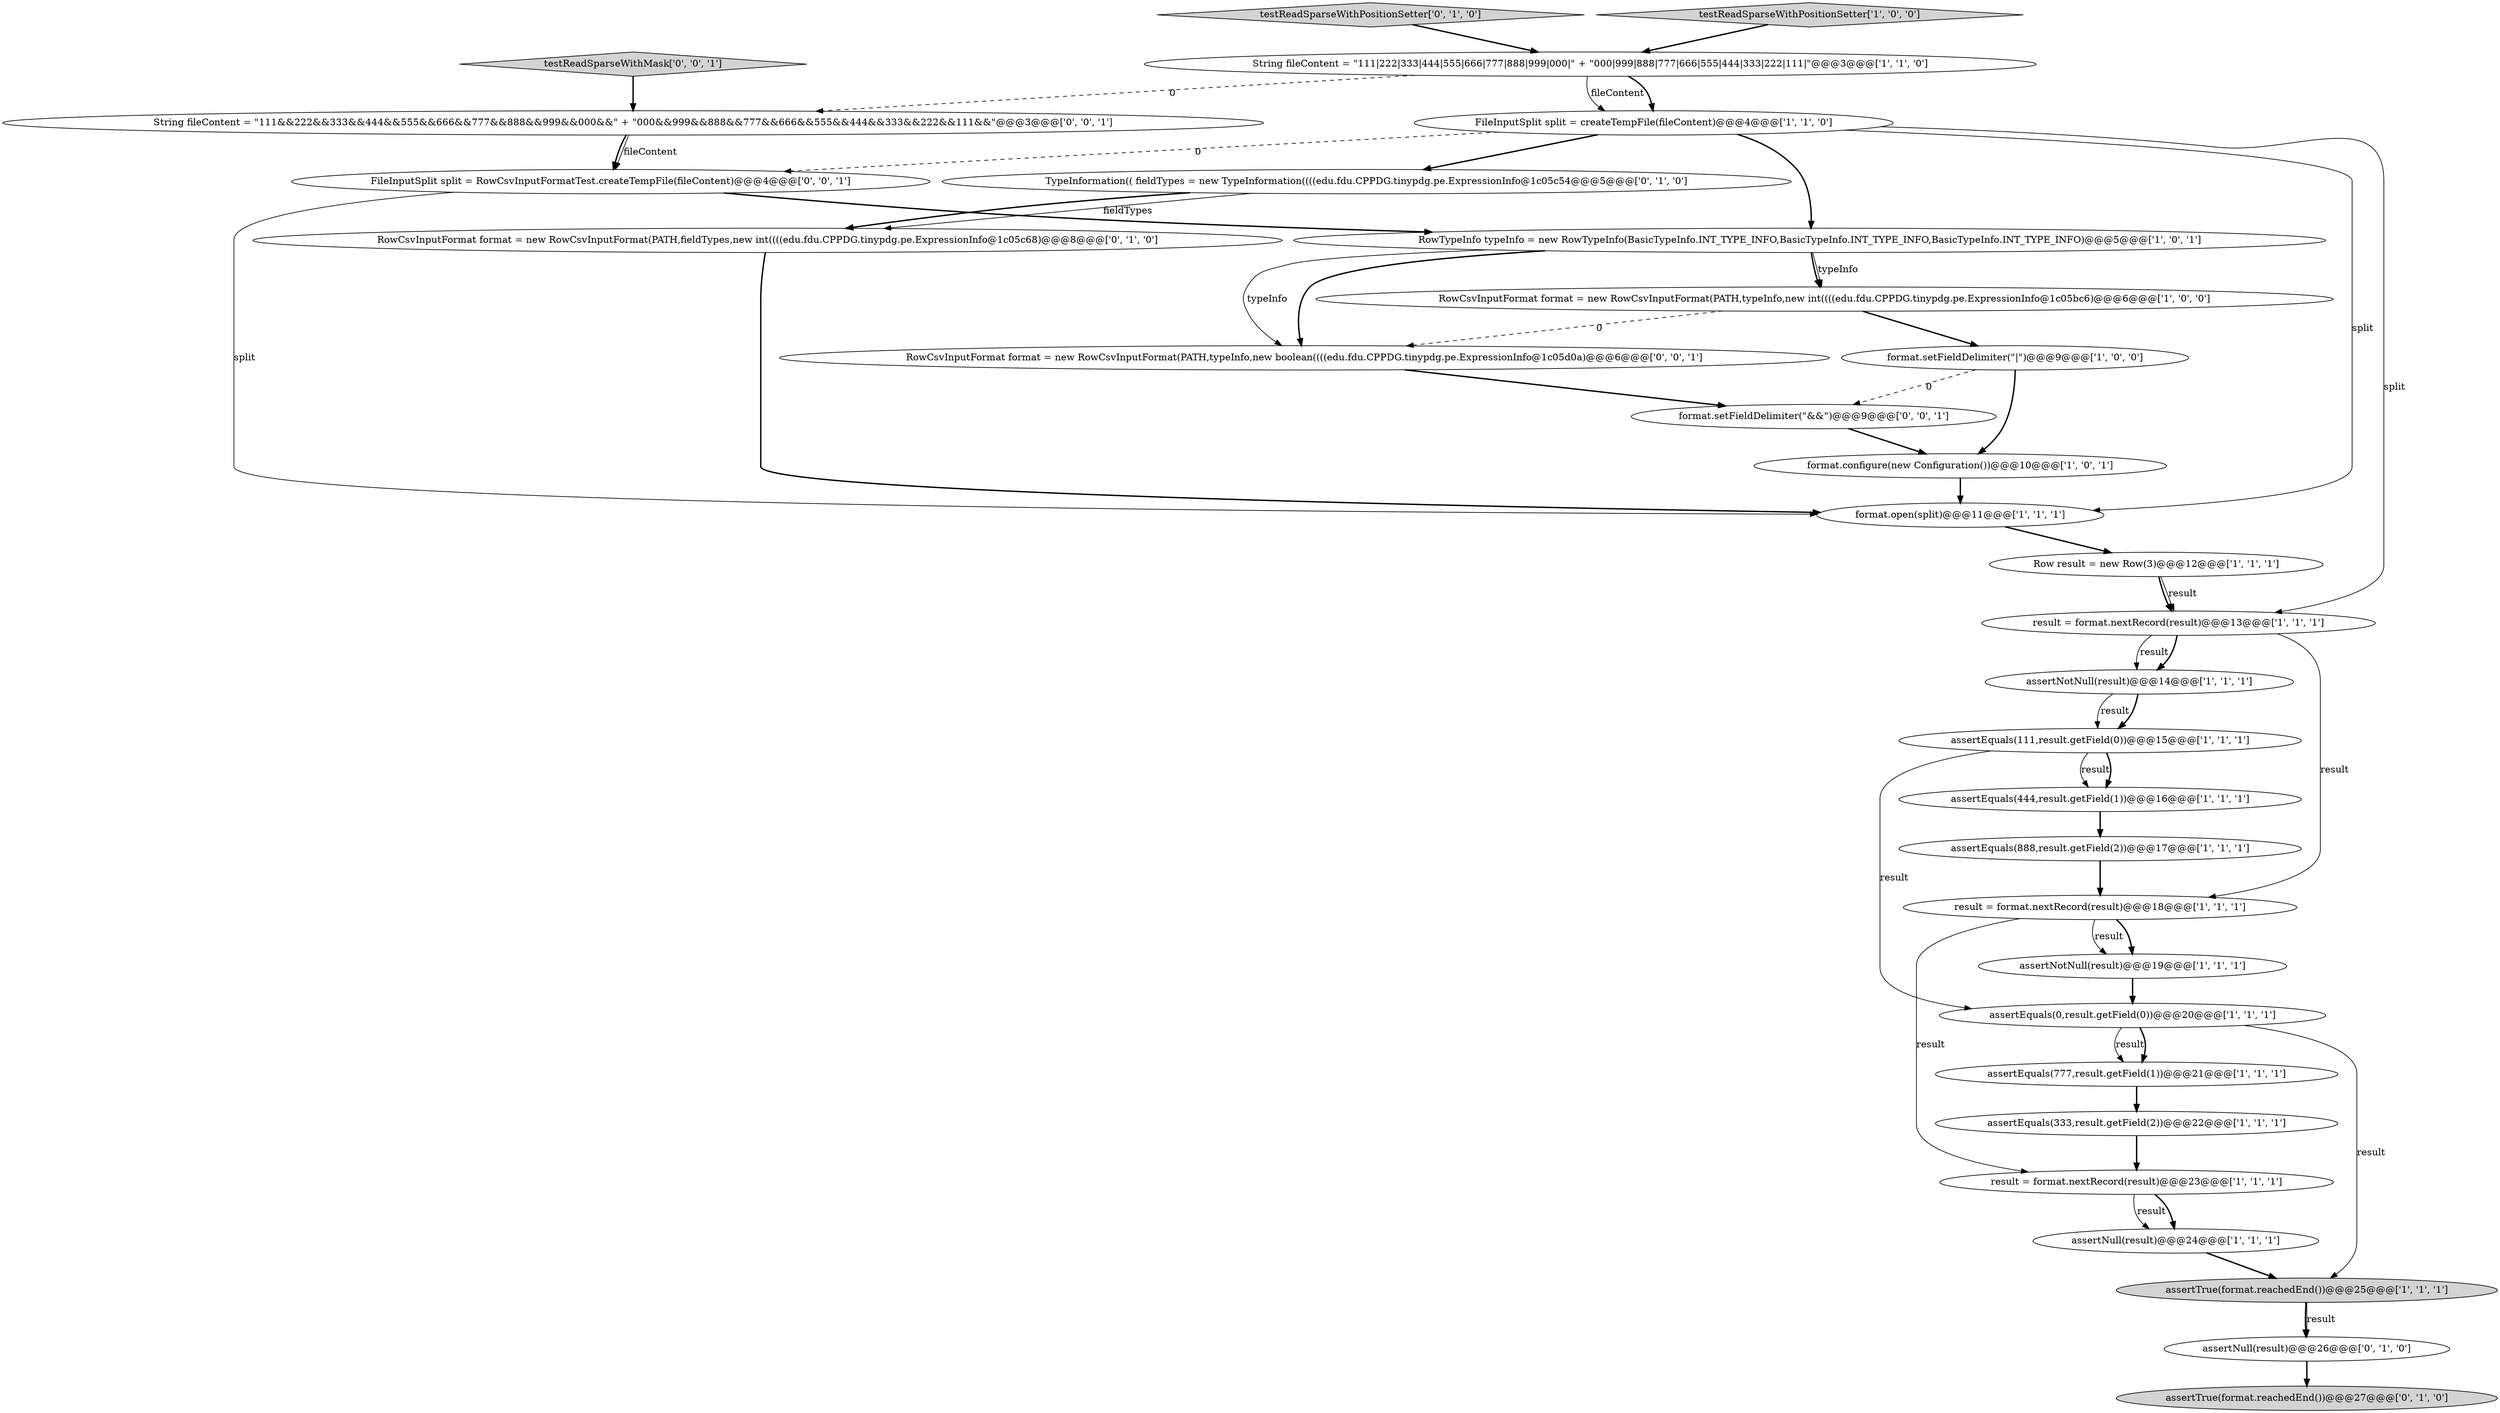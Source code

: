 digraph {
2 [style = filled, label = "String fileContent = \"111|222|333|444|555|666|777|888|999|000|\" + \"000|999|888|777|666|555|444|333|222|111|\"@@@3@@@['1', '1', '0']", fillcolor = white, shape = ellipse image = "AAA0AAABBB1BBB"];
22 [style = filled, label = "assertTrue(format.reachedEnd())@@@27@@@['0', '1', '0']", fillcolor = lightgray, shape = ellipse image = "AAA0AAABBB2BBB"];
26 [style = filled, label = "RowCsvInputFormat format = new RowCsvInputFormat(PATH,fieldTypes,new int((((edu.fdu.CPPDG.tinypdg.pe.ExpressionInfo@1c05c68)@@@8@@@['0', '1', '0']", fillcolor = white, shape = ellipse image = "AAA1AAABBB2BBB"];
1 [style = filled, label = "assertEquals(111,result.getField(0))@@@15@@@['1', '1', '1']", fillcolor = white, shape = ellipse image = "AAA0AAABBB1BBB"];
7 [style = filled, label = "assertNotNull(result)@@@19@@@['1', '1', '1']", fillcolor = white, shape = ellipse image = "AAA0AAABBB1BBB"];
12 [style = filled, label = "result = format.nextRecord(result)@@@18@@@['1', '1', '1']", fillcolor = white, shape = ellipse image = "AAA0AAABBB1BBB"];
31 [style = filled, label = "FileInputSplit split = RowCsvInputFormatTest.createTempFile(fileContent)@@@4@@@['0', '0', '1']", fillcolor = white, shape = ellipse image = "AAA0AAABBB3BBB"];
5 [style = filled, label = "result = format.nextRecord(result)@@@23@@@['1', '1', '1']", fillcolor = white, shape = ellipse image = "AAA0AAABBB1BBB"];
20 [style = filled, label = "assertEquals(333,result.getField(2))@@@22@@@['1', '1', '1']", fillcolor = white, shape = ellipse image = "AAA0AAABBB1BBB"];
25 [style = filled, label = "testReadSparseWithPositionSetter['0', '1', '0']", fillcolor = lightgray, shape = diamond image = "AAA0AAABBB2BBB"];
29 [style = filled, label = "RowCsvInputFormat format = new RowCsvInputFormat(PATH,typeInfo,new boolean((((edu.fdu.CPPDG.tinypdg.pe.ExpressionInfo@1c05d0a)@@@6@@@['0', '0', '1']", fillcolor = white, shape = ellipse image = "AAA0AAABBB3BBB"];
27 [style = filled, label = "testReadSparseWithMask['0', '0', '1']", fillcolor = lightgray, shape = diamond image = "AAA0AAABBB3BBB"];
28 [style = filled, label = "format.setFieldDelimiter(\"&&\")@@@9@@@['0', '0', '1']", fillcolor = white, shape = ellipse image = "AAA0AAABBB3BBB"];
0 [style = filled, label = "RowCsvInputFormat format = new RowCsvInputFormat(PATH,typeInfo,new int((((edu.fdu.CPPDG.tinypdg.pe.ExpressionInfo@1c05bc6)@@@6@@@['1', '0', '0']", fillcolor = white, shape = ellipse image = "AAA0AAABBB1BBB"];
8 [style = filled, label = "Row result = new Row(3)@@@12@@@['1', '1', '1']", fillcolor = white, shape = ellipse image = "AAA0AAABBB1BBB"];
19 [style = filled, label = "format.setFieldDelimiter(\"|\")@@@9@@@['1', '0', '0']", fillcolor = white, shape = ellipse image = "AAA0AAABBB1BBB"];
18 [style = filled, label = "assertTrue(format.reachedEnd())@@@25@@@['1', '1', '1']", fillcolor = lightgray, shape = ellipse image = "AAA0AAABBB1BBB"];
3 [style = filled, label = "format.open(split)@@@11@@@['1', '1', '1']", fillcolor = white, shape = ellipse image = "AAA0AAABBB1BBB"];
11 [style = filled, label = "testReadSparseWithPositionSetter['1', '0', '0']", fillcolor = lightgray, shape = diamond image = "AAA0AAABBB1BBB"];
13 [style = filled, label = "assertEquals(0,result.getField(0))@@@20@@@['1', '1', '1']", fillcolor = white, shape = ellipse image = "AAA0AAABBB1BBB"];
14 [style = filled, label = "assertEquals(777,result.getField(1))@@@21@@@['1', '1', '1']", fillcolor = white, shape = ellipse image = "AAA0AAABBB1BBB"];
24 [style = filled, label = "assertNull(result)@@@26@@@['0', '1', '0']", fillcolor = white, shape = ellipse image = "AAA0AAABBB2BBB"];
15 [style = filled, label = "format.configure(new Configuration())@@@10@@@['1', '0', '1']", fillcolor = white, shape = ellipse image = "AAA0AAABBB1BBB"];
9 [style = filled, label = "assertNotNull(result)@@@14@@@['1', '1', '1']", fillcolor = white, shape = ellipse image = "AAA0AAABBB1BBB"];
30 [style = filled, label = "String fileContent = \"111&&222&&333&&444&&555&&666&&777&&888&&999&&000&&\" + \"000&&999&&888&&777&&666&&555&&444&&333&&222&&111&&\"@@@3@@@['0', '0', '1']", fillcolor = white, shape = ellipse image = "AAA0AAABBB3BBB"];
16 [style = filled, label = "result = format.nextRecord(result)@@@13@@@['1', '1', '1']", fillcolor = white, shape = ellipse image = "AAA0AAABBB1BBB"];
10 [style = filled, label = "assertEquals(888,result.getField(2))@@@17@@@['1', '1', '1']", fillcolor = white, shape = ellipse image = "AAA0AAABBB1BBB"];
6 [style = filled, label = "FileInputSplit split = createTempFile(fileContent)@@@4@@@['1', '1', '0']", fillcolor = white, shape = ellipse image = "AAA0AAABBB1BBB"];
17 [style = filled, label = "RowTypeInfo typeInfo = new RowTypeInfo(BasicTypeInfo.INT_TYPE_INFO,BasicTypeInfo.INT_TYPE_INFO,BasicTypeInfo.INT_TYPE_INFO)@@@5@@@['1', '0', '1']", fillcolor = white, shape = ellipse image = "AAA0AAABBB1BBB"];
4 [style = filled, label = "assertEquals(444,result.getField(1))@@@16@@@['1', '1', '1']", fillcolor = white, shape = ellipse image = "AAA0AAABBB1BBB"];
23 [style = filled, label = "TypeInformation(( fieldTypes = new TypeInformation((((edu.fdu.CPPDG.tinypdg.pe.ExpressionInfo@1c05c54@@@5@@@['0', '1', '0']", fillcolor = white, shape = ellipse image = "AAA0AAABBB2BBB"];
21 [style = filled, label = "assertNull(result)@@@24@@@['1', '1', '1']", fillcolor = white, shape = ellipse image = "AAA0AAABBB1BBB"];
8->16 [style = bold, label=""];
13->14 [style = solid, label="result"];
12->7 [style = bold, label=""];
6->31 [style = dashed, label="0"];
12->5 [style = solid, label="result"];
19->28 [style = dashed, label="0"];
23->26 [style = solid, label="fieldTypes"];
0->29 [style = dashed, label="0"];
25->2 [style = bold, label=""];
1->4 [style = solid, label="result"];
18->24 [style = bold, label=""];
9->1 [style = solid, label="result"];
20->5 [style = bold, label=""];
29->28 [style = bold, label=""];
18->24 [style = solid, label="result"];
19->15 [style = bold, label=""];
16->9 [style = solid, label="result"];
30->31 [style = solid, label="fileContent"];
0->19 [style = bold, label=""];
6->17 [style = bold, label=""];
17->0 [style = solid, label="typeInfo"];
28->15 [style = bold, label=""];
8->16 [style = solid, label="result"];
12->7 [style = solid, label="result"];
11->2 [style = bold, label=""];
23->26 [style = bold, label=""];
24->22 [style = bold, label=""];
30->31 [style = bold, label=""];
10->12 [style = bold, label=""];
7->13 [style = bold, label=""];
6->16 [style = solid, label="split"];
1->13 [style = solid, label="result"];
5->21 [style = solid, label="result"];
16->12 [style = solid, label="result"];
2->6 [style = solid, label="fileContent"];
31->17 [style = bold, label=""];
5->21 [style = bold, label=""];
2->30 [style = dashed, label="0"];
21->18 [style = bold, label=""];
6->3 [style = solid, label="split"];
27->30 [style = bold, label=""];
3->8 [style = bold, label=""];
1->4 [style = bold, label=""];
15->3 [style = bold, label=""];
2->6 [style = bold, label=""];
4->10 [style = bold, label=""];
17->29 [style = solid, label="typeInfo"];
13->14 [style = bold, label=""];
26->3 [style = bold, label=""];
6->23 [style = bold, label=""];
31->3 [style = solid, label="split"];
9->1 [style = bold, label=""];
17->29 [style = bold, label=""];
17->0 [style = bold, label=""];
14->20 [style = bold, label=""];
13->18 [style = solid, label="result"];
16->9 [style = bold, label=""];
}
